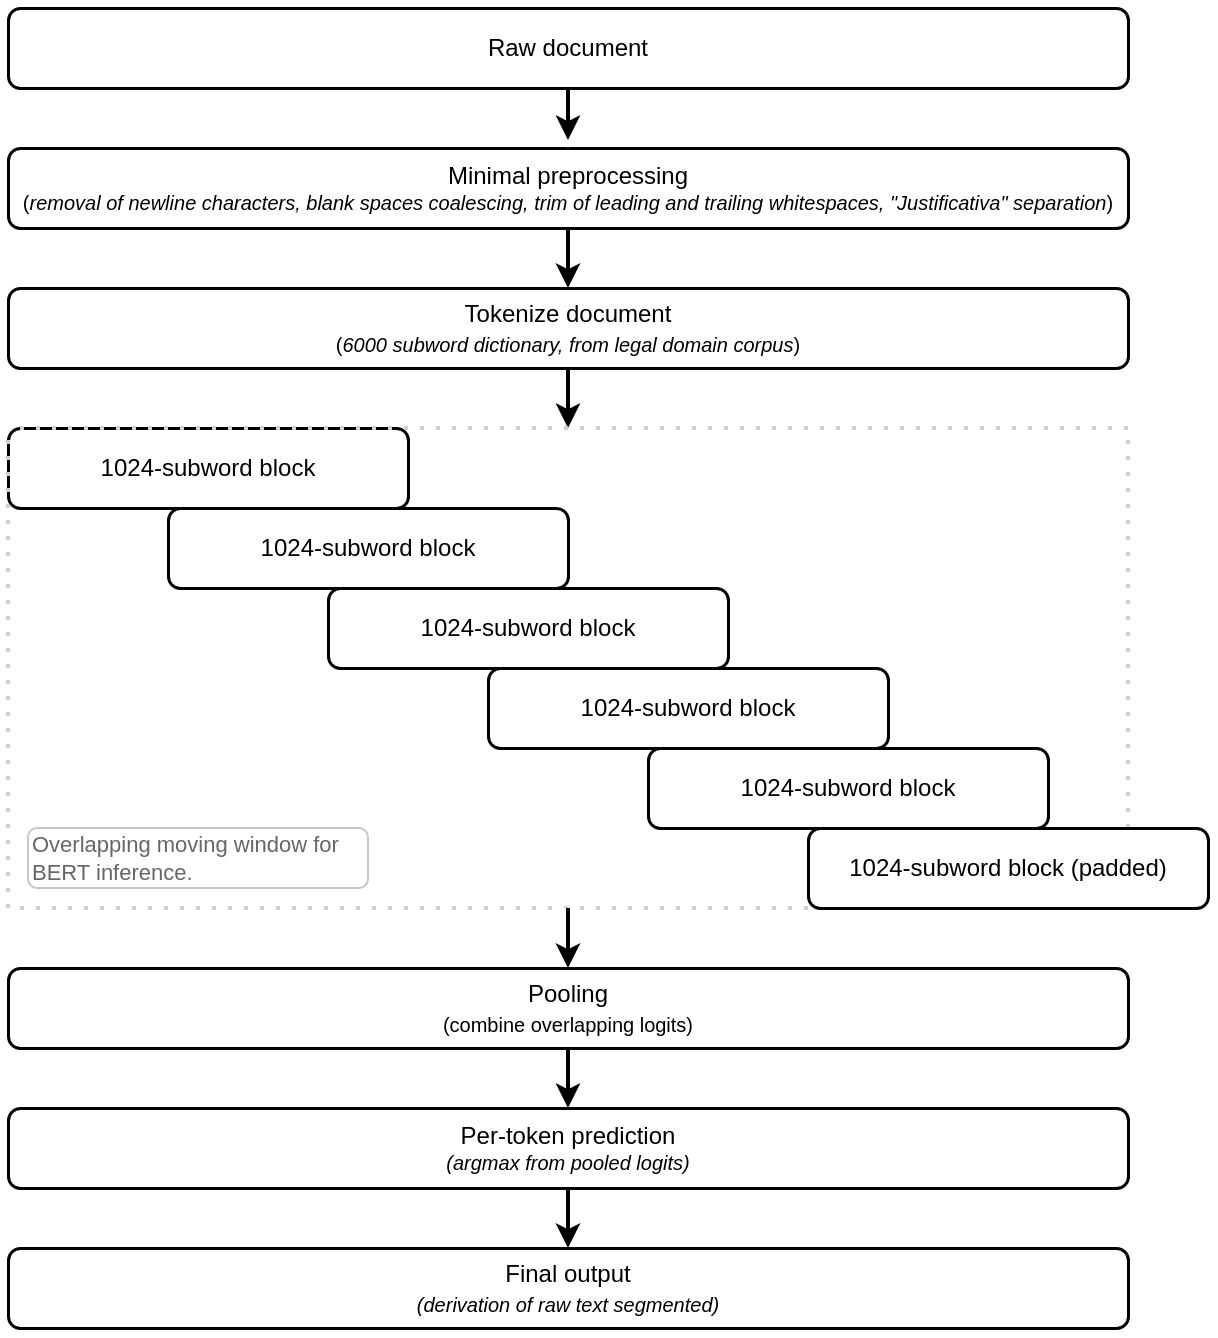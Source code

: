 <mxfile version="17.1.2" type="device"><diagram id="c7XqK356Egx5bUnHXstY" name="Page-1"><mxGraphModel dx="1422" dy="1868" grid="1" gridSize="10" guides="1" tooltips="1" connect="1" arrows="1" fold="1" page="1" pageScale="1" pageWidth="850" pageHeight="1100" math="0" shadow="0"><root><mxCell id="0"/><mxCell id="1" parent="0"/><mxCell id="uCvwQPNUsHBRhCJgeoLm-35" value="" style="rounded=1;whiteSpace=wrap;html=1;strokeWidth=1.5;strokeColor=none;fillColor=#FFFFFF;fontColor=#ffffff;" vertex="1" parent="1"><mxGeometry x="316" y="286" width="208" height="48" as="geometry"/></mxCell><mxCell id="uCvwQPNUsHBRhCJgeoLm-30" value="" style="rounded=1;whiteSpace=wrap;html=1;strokeWidth=1.5;strokeColor=none;fillColor=#FFFFFF;fontColor=#ffffff;" vertex="1" parent="1"><mxGeometry x="156" y="206" width="208" height="48" as="geometry"/></mxCell><mxCell id="uCvwQPNUsHBRhCJgeoLm-31" value="" style="rounded=1;whiteSpace=wrap;html=1;strokeWidth=1.5;strokeColor=none;fillColor=#FFFFFF;fontColor=#ffffff;" vertex="1" parent="1"><mxGeometry x="236" y="246" width="208" height="48" as="geometry"/></mxCell><mxCell id="uCvwQPNUsHBRhCJgeoLm-32" value="" style="rounded=1;whiteSpace=wrap;html=1;strokeWidth=1.5;strokeColor=none;fillColor=#FFFFFF;fontColor=#ffffff;" vertex="1" parent="1"><mxGeometry x="396" y="326" width="208" height="48" as="geometry"/></mxCell><mxCell id="uCvwQPNUsHBRhCJgeoLm-33" value="" style="rounded=1;whiteSpace=wrap;html=1;strokeWidth=1.5;strokeColor=none;fillColor=#FFFFFF;fontColor=#ffffff;" vertex="1" parent="1"><mxGeometry x="476" y="366" width="208" height="48" as="geometry"/></mxCell><mxCell id="uCvwQPNUsHBRhCJgeoLm-34" value="" style="rounded=1;whiteSpace=wrap;html=1;strokeWidth=1.5;strokeColor=none;fillColor=#FFFFFF;fontColor=#ffffff;" vertex="1" parent="1"><mxGeometry x="556" y="406" width="208" height="48" as="geometry"/></mxCell><mxCell id="uCvwQPNUsHBRhCJgeoLm-25" value="" style="rounded=1;whiteSpace=wrap;html=1;strokeWidth=1.5;strokeColor=none;fillColor=#FFFFFF;fontColor=#ffffff;imageWidth=22;imageHeight=22;" vertex="1" parent="1"><mxGeometry x="156" y="616" width="568" height="48" as="geometry"/></mxCell><mxCell id="uCvwQPNUsHBRhCJgeoLm-26" value="" style="rounded=1;whiteSpace=wrap;html=1;strokeWidth=1.5;strokeColor=none;fillColor=#FFFFFF;fontColor=#ffffff;imageWidth=22;imageHeight=22;" vertex="1" parent="1"><mxGeometry x="156" y="546" width="568" height="48" as="geometry"/></mxCell><mxCell id="uCvwQPNUsHBRhCJgeoLm-27" value="" style="rounded=1;whiteSpace=wrap;html=1;strokeWidth=1.5;strokeColor=none;fillColor=#FFFFFF;fontColor=#ffffff;imageWidth=22;imageHeight=22;" vertex="1" parent="1"><mxGeometry x="156" y="476" width="568" height="48" as="geometry"/></mxCell><mxCell id="uCvwQPNUsHBRhCJgeoLm-28" value="" style="rounded=1;whiteSpace=wrap;html=1;strokeWidth=1.5;strokeColor=none;fillColor=#FFFFFF;fontColor=#ffffff;imageWidth=22;imageHeight=22;" vertex="1" parent="1"><mxGeometry x="156" y="136" width="568" height="48" as="geometry"/></mxCell><mxCell id="uCvwQPNUsHBRhCJgeoLm-29" value="" style="rounded=1;whiteSpace=wrap;html=1;strokeWidth=1.5;strokeColor=none;fillColor=#FFFFFF;fontColor=#ffffff;imageWidth=22;imageHeight=22;" vertex="1" parent="1"><mxGeometry x="156" y="66" width="568" height="48" as="geometry"/></mxCell><mxCell id="uCvwQPNUsHBRhCJgeoLm-24" value="" style="rounded=1;whiteSpace=wrap;html=1;strokeWidth=1.5;strokeColor=none;fillColor=#FFFFFF;fontColor=#ffffff;imageWidth=22;imageHeight=22;" vertex="1" parent="1"><mxGeometry x="156" y="-4" width="568" height="48" as="geometry"/></mxCell><mxCell id="uCvwQPNUsHBRhCJgeoLm-10" value="" style="endArrow=none;dashed=1;html=1;dashPattern=1 3;strokeWidth=2;rounded=0;strokeColor=#CFCFCF;" edge="1" parent="1"><mxGeometry width="50" height="50" relative="1" as="geometry"><mxPoint x="720" y="450" as="sourcePoint"/><mxPoint x="720" y="210" as="targetPoint"/></mxGeometry></mxCell><mxCell id="uCvwQPNUsHBRhCJgeoLm-13" style="edgeStyle=orthogonalEdgeStyle;rounded=0;orthogonalLoop=1;jettySize=auto;html=1;exitX=0.5;exitY=1;exitDx=0;exitDy=0;entryX=0.5;entryY=0;entryDx=0;entryDy=0;strokeWidth=5;strokeColor=#FFFFFF;" edge="1" parent="1" source="uCvwQPNUsHBRhCJgeoLm-1" target="uCvwQPNUsHBRhCJgeoLm-2"><mxGeometry relative="1" as="geometry"/></mxCell><mxCell id="uCvwQPNUsHBRhCJgeoLm-39" style="edgeStyle=orthogonalEdgeStyle;rounded=0;orthogonalLoop=1;jettySize=auto;html=1;exitX=0.5;exitY=1;exitDx=0;exitDy=0;entryX=0.5;entryY=0;entryDx=0;entryDy=0;shadow=0;labelBorderColor=#FF308A;fontSize=14;fontColor=#666666;startArrow=none;startFill=0;endArrow=classic;endFill=1;strokeColor=#000000;strokeWidth=2;" edge="1" parent="1" source="uCvwQPNUsHBRhCJgeoLm-1" target="uCvwQPNUsHBRhCJgeoLm-2"><mxGeometry relative="1" as="geometry"/></mxCell><mxCell id="uCvwQPNUsHBRhCJgeoLm-1" value="&lt;div style=&quot;font-size: 10px&quot;&gt;&lt;font style=&quot;font-size: 12px&quot;&gt;Minimal preprocessing&lt;/font&gt;&lt;/div&gt;&lt;div style=&quot;font-size: 10px&quot;&gt;(&lt;i&gt;removal of newline characters, blank spaces coalescing, trim of leading and trailing whitespaces, &quot;Justificativa&quot; separation&lt;/i&gt;)&lt;/div&gt;" style="rounded=1;whiteSpace=wrap;html=1;strokeWidth=1.5;" vertex="1" parent="1"><mxGeometry x="160" y="70" width="560" height="40" as="geometry"/></mxCell><mxCell id="uCvwQPNUsHBRhCJgeoLm-14" style="edgeStyle=orthogonalEdgeStyle;rounded=0;orthogonalLoop=1;jettySize=auto;html=1;exitX=0.5;exitY=1;exitDx=0;exitDy=0;strokeWidth=5;strokeColor=#FFFFFF;" edge="1" parent="1" source="uCvwQPNUsHBRhCJgeoLm-2"><mxGeometry relative="1" as="geometry"><mxPoint x="440" y="210" as="targetPoint"/></mxGeometry></mxCell><mxCell id="uCvwQPNUsHBRhCJgeoLm-43" style="edgeStyle=orthogonalEdgeStyle;rounded=0;orthogonalLoop=1;jettySize=auto;html=1;exitX=0.5;exitY=1;exitDx=0;exitDy=0;shadow=0;labelBorderColor=#FF308A;fontSize=14;fontColor=#666666;startArrow=none;startFill=0;endArrow=classic;endFill=1;strokeColor=#000000;strokeWidth=2;" edge="1" parent="1" source="uCvwQPNUsHBRhCJgeoLm-2"><mxGeometry relative="1" as="geometry"><mxPoint x="440" y="210" as="targetPoint"/></mxGeometry></mxCell><mxCell id="uCvwQPNUsHBRhCJgeoLm-2" value="&lt;div&gt;Tokenize document &lt;font style=&quot;font-size: 10px&quot;&gt;&lt;br&gt;&lt;/font&gt;&lt;/div&gt;&lt;div&gt;&lt;font style=&quot;font-size: 10px&quot;&gt;(&lt;i&gt;6000 subword dictionary, from legal domain corpus&lt;/i&gt;)&lt;/font&gt;&lt;/div&gt;" style="rounded=1;whiteSpace=wrap;html=1;strokeWidth=1.5;" vertex="1" parent="1"><mxGeometry x="160" y="140" width="560" height="40" as="geometry"/></mxCell><mxCell id="uCvwQPNUsHBRhCJgeoLm-3" value="1024-subword block" style="rounded=1;whiteSpace=wrap;html=1;strokeWidth=1.5;fillColor=#FFFFFF;" vertex="1" parent="1"><mxGeometry x="160" y="210" width="200" height="40" as="geometry"/></mxCell><mxCell id="uCvwQPNUsHBRhCJgeoLm-4" value="1024-subword block" style="rounded=1;whiteSpace=wrap;html=1;strokeWidth=1.5;" vertex="1" parent="1"><mxGeometry x="240" y="250" width="200" height="40" as="geometry"/></mxCell><mxCell id="uCvwQPNUsHBRhCJgeoLm-5" value="1024-subword block" style="rounded=1;whiteSpace=wrap;html=1;strokeWidth=1.5;" vertex="1" parent="1"><mxGeometry x="320" y="290" width="200" height="40" as="geometry"/></mxCell><mxCell id="uCvwQPNUsHBRhCJgeoLm-6" value="1024-subword block" style="rounded=1;whiteSpace=wrap;html=1;strokeWidth=1.5;" vertex="1" parent="1"><mxGeometry x="400" y="330" width="200" height="40" as="geometry"/></mxCell><mxCell id="uCvwQPNUsHBRhCJgeoLm-7" value="1024-subword block" style="rounded=1;whiteSpace=wrap;html=1;strokeWidth=1.5;" vertex="1" parent="1"><mxGeometry x="480" y="370" width="200" height="40" as="geometry"/></mxCell><mxCell id="uCvwQPNUsHBRhCJgeoLm-9" value="" style="endArrow=none;dashed=1;html=1;dashPattern=1 3;strokeWidth=2;rounded=0;strokeColor=#CFCFCF;" edge="1" parent="1"><mxGeometry width="50" height="50" relative="1" as="geometry"><mxPoint x="160" y="450" as="sourcePoint"/><mxPoint x="160" y="210" as="targetPoint"/></mxGeometry></mxCell><mxCell id="uCvwQPNUsHBRhCJgeoLm-11" value="" style="endArrow=none;dashed=1;html=1;dashPattern=1 3;strokeWidth=2;rounded=0;strokeColor=#CFCFCF;" edge="1" parent="1"><mxGeometry width="50" height="50" relative="1" as="geometry"><mxPoint x="720" y="210" as="sourcePoint"/><mxPoint x="160" y="210" as="targetPoint"/></mxGeometry></mxCell><mxCell id="uCvwQPNUsHBRhCJgeoLm-12" value="" style="endArrow=none;dashed=1;html=1;dashPattern=1 3;strokeWidth=2;rounded=0;strokeColor=#CFCFCF;" edge="1" parent="1"><mxGeometry width="50" height="50" relative="1" as="geometry"><mxPoint x="720" y="450" as="sourcePoint"/><mxPoint x="160" y="450" as="targetPoint"/></mxGeometry></mxCell><mxCell id="uCvwQPNUsHBRhCJgeoLm-8" value="1024-subword block (padded)" style="rounded=1;whiteSpace=wrap;html=1;strokeWidth=1.5;" vertex="1" parent="1"><mxGeometry x="560" y="410" width="200" height="40" as="geometry"/></mxCell><mxCell id="uCvwQPNUsHBRhCJgeoLm-16" style="edgeStyle=orthogonalEdgeStyle;rounded=0;orthogonalLoop=1;jettySize=auto;html=1;exitX=0.5;exitY=0;exitDx=0;exitDy=0;startArrow=classic;startFill=1;endArrow=none;endFill=0;strokeWidth=5;strokeColor=#FFFFFF;" edge="1" parent="1" source="uCvwQPNUsHBRhCJgeoLm-15"><mxGeometry relative="1" as="geometry"><mxPoint x="440" y="450" as="targetPoint"/></mxGeometry></mxCell><mxCell id="uCvwQPNUsHBRhCJgeoLm-18" style="edgeStyle=orthogonalEdgeStyle;rounded=0;orthogonalLoop=1;jettySize=auto;html=1;exitX=0.5;exitY=1;exitDx=0;exitDy=0;entryX=0.5;entryY=0;entryDx=0;entryDy=0;startArrow=none;startFill=0;endArrow=classic;endFill=1;strokeWidth=5;strokeColor=#FFFFFF;" edge="1" parent="1" source="uCvwQPNUsHBRhCJgeoLm-15" target="uCvwQPNUsHBRhCJgeoLm-17"><mxGeometry relative="1" as="geometry"/></mxCell><mxCell id="uCvwQPNUsHBRhCJgeoLm-40" style="edgeStyle=orthogonalEdgeStyle;rounded=0;orthogonalLoop=1;jettySize=auto;html=1;exitX=0.5;exitY=1;exitDx=0;exitDy=0;entryX=0.5;entryY=0;entryDx=0;entryDy=0;shadow=0;labelBorderColor=#FF308A;fontSize=14;fontColor=#666666;startArrow=none;startFill=0;endArrow=classic;endFill=1;strokeColor=#000000;strokeWidth=2;" edge="1" parent="1" source="uCvwQPNUsHBRhCJgeoLm-15" target="uCvwQPNUsHBRhCJgeoLm-17"><mxGeometry relative="1" as="geometry"/></mxCell><mxCell id="uCvwQPNUsHBRhCJgeoLm-42" style="edgeStyle=orthogonalEdgeStyle;rounded=0;orthogonalLoop=1;jettySize=auto;html=1;exitX=0.5;exitY=0;exitDx=0;exitDy=0;shadow=0;labelBorderColor=#FF308A;fontSize=14;fontColor=#666666;startArrow=none;startFill=0;endArrow=classic;endFill=1;strokeColor=#000000;strokeWidth=2;entryX=0.5;entryY=0;entryDx=0;entryDy=0;" edge="1" parent="1" target="uCvwQPNUsHBRhCJgeoLm-15"><mxGeometry relative="1" as="geometry"><mxPoint x="440" y="450" as="sourcePoint"/></mxGeometry></mxCell><mxCell id="uCvwQPNUsHBRhCJgeoLm-15" value="&lt;div&gt;Pooling&lt;/div&gt;&lt;div&gt;&lt;font style=&quot;font-size: 10px&quot;&gt;(combine overlapping logits)&lt;/font&gt;&lt;/div&gt;" style="rounded=1;whiteSpace=wrap;html=1;strokeWidth=1.5;" vertex="1" parent="1"><mxGeometry x="160" y="480" width="560" height="40" as="geometry"/></mxCell><mxCell id="uCvwQPNUsHBRhCJgeoLm-20" style="edgeStyle=orthogonalEdgeStyle;rounded=0;orthogonalLoop=1;jettySize=auto;html=1;exitX=0.5;exitY=1;exitDx=0;exitDy=0;entryX=0.5;entryY=0;entryDx=0;entryDy=0;startArrow=none;startFill=0;endArrow=classic;endFill=1;strokeWidth=5;shadow=0;labelBorderColor=#FF308A;strokeColor=#FFFFFF;" edge="1" parent="1" source="uCvwQPNUsHBRhCJgeoLm-17" target="uCvwQPNUsHBRhCJgeoLm-19"><mxGeometry relative="1" as="geometry"/></mxCell><mxCell id="uCvwQPNUsHBRhCJgeoLm-41" style="edgeStyle=orthogonalEdgeStyle;rounded=0;orthogonalLoop=1;jettySize=auto;html=1;exitX=0.5;exitY=1;exitDx=0;exitDy=0;entryX=0.5;entryY=0;entryDx=0;entryDy=0;shadow=0;labelBorderColor=#FF308A;fontSize=14;fontColor=#666666;startArrow=none;startFill=0;endArrow=classic;endFill=1;strokeColor=#000000;strokeWidth=2;" edge="1" parent="1" source="uCvwQPNUsHBRhCJgeoLm-17" target="uCvwQPNUsHBRhCJgeoLm-19"><mxGeometry relative="1" as="geometry"/></mxCell><mxCell id="uCvwQPNUsHBRhCJgeoLm-17" value="&lt;div&gt;Per-token prediction&lt;/div&gt;&lt;div style=&quot;font-size: 10px&quot;&gt;&lt;i&gt;(argmax from pooled logits)&lt;/i&gt;&lt;/div&gt;" style="rounded=1;whiteSpace=wrap;html=1;strokeWidth=1.5;" vertex="1" parent="1"><mxGeometry x="160" y="550" width="560" height="40" as="geometry"/></mxCell><mxCell id="uCvwQPNUsHBRhCJgeoLm-19" value="&lt;div&gt;Final output&lt;/div&gt;&lt;div&gt;&lt;i&gt;&lt;font style=&quot;font-size: 10px&quot;&gt;(derivation of raw text segmented)&lt;/font&gt;&lt;/i&gt;&lt;/div&gt;" style="rounded=1;whiteSpace=wrap;html=1;strokeWidth=1.5;" vertex="1" parent="1"><mxGeometry x="160" y="620" width="560" height="40" as="geometry"/></mxCell><mxCell id="uCvwQPNUsHBRhCJgeoLm-22" style="edgeStyle=orthogonalEdgeStyle;rounded=0;orthogonalLoop=1;jettySize=auto;html=1;exitX=0.5;exitY=1;exitDx=0;exitDy=0;entryX=0.5;entryY=0;entryDx=0;entryDy=0;startArrow=none;startFill=0;endArrow=classic;endFill=1;strokeWidth=5;strokeColor=#FFFFFF;" edge="1" parent="1" source="uCvwQPNUsHBRhCJgeoLm-21" target="uCvwQPNUsHBRhCJgeoLm-1"><mxGeometry relative="1" as="geometry"/></mxCell><mxCell id="uCvwQPNUsHBRhCJgeoLm-38" style="edgeStyle=orthogonalEdgeStyle;rounded=0;orthogonalLoop=1;jettySize=auto;html=1;exitX=0.5;exitY=1;exitDx=0;exitDy=0;entryX=0.5;entryY=0;entryDx=0;entryDy=0;shadow=0;labelBorderColor=#FF308A;fontSize=14;fontColor=#666666;startArrow=none;startFill=0;endArrow=classic;endFill=1;strokeColor=#000000;strokeWidth=2;" edge="1" parent="1" source="uCvwQPNUsHBRhCJgeoLm-21" target="uCvwQPNUsHBRhCJgeoLm-29"><mxGeometry relative="1" as="geometry"/></mxCell><mxCell id="uCvwQPNUsHBRhCJgeoLm-21" value="Raw document" style="rounded=1;whiteSpace=wrap;html=1;strokeWidth=1.5;" vertex="1" parent="1"><mxGeometry x="160" width="560" height="40" as="geometry"/></mxCell><mxCell id="uCvwQPNUsHBRhCJgeoLm-23" value="&lt;font style=&quot;font-size: 11px&quot;&gt;Overlapping moving window for BERT inference.&lt;/font&gt;" style="text;html=1;strokeColor=#C7C7C7;fillColor=#FFFFFF;align=left;verticalAlign=middle;whiteSpace=wrap;rounded=1;fontSize=10;fontColor=#666666;" vertex="1" parent="1"><mxGeometry x="170" y="410" width="170" height="30" as="geometry"/></mxCell></root></mxGraphModel></diagram></mxfile>